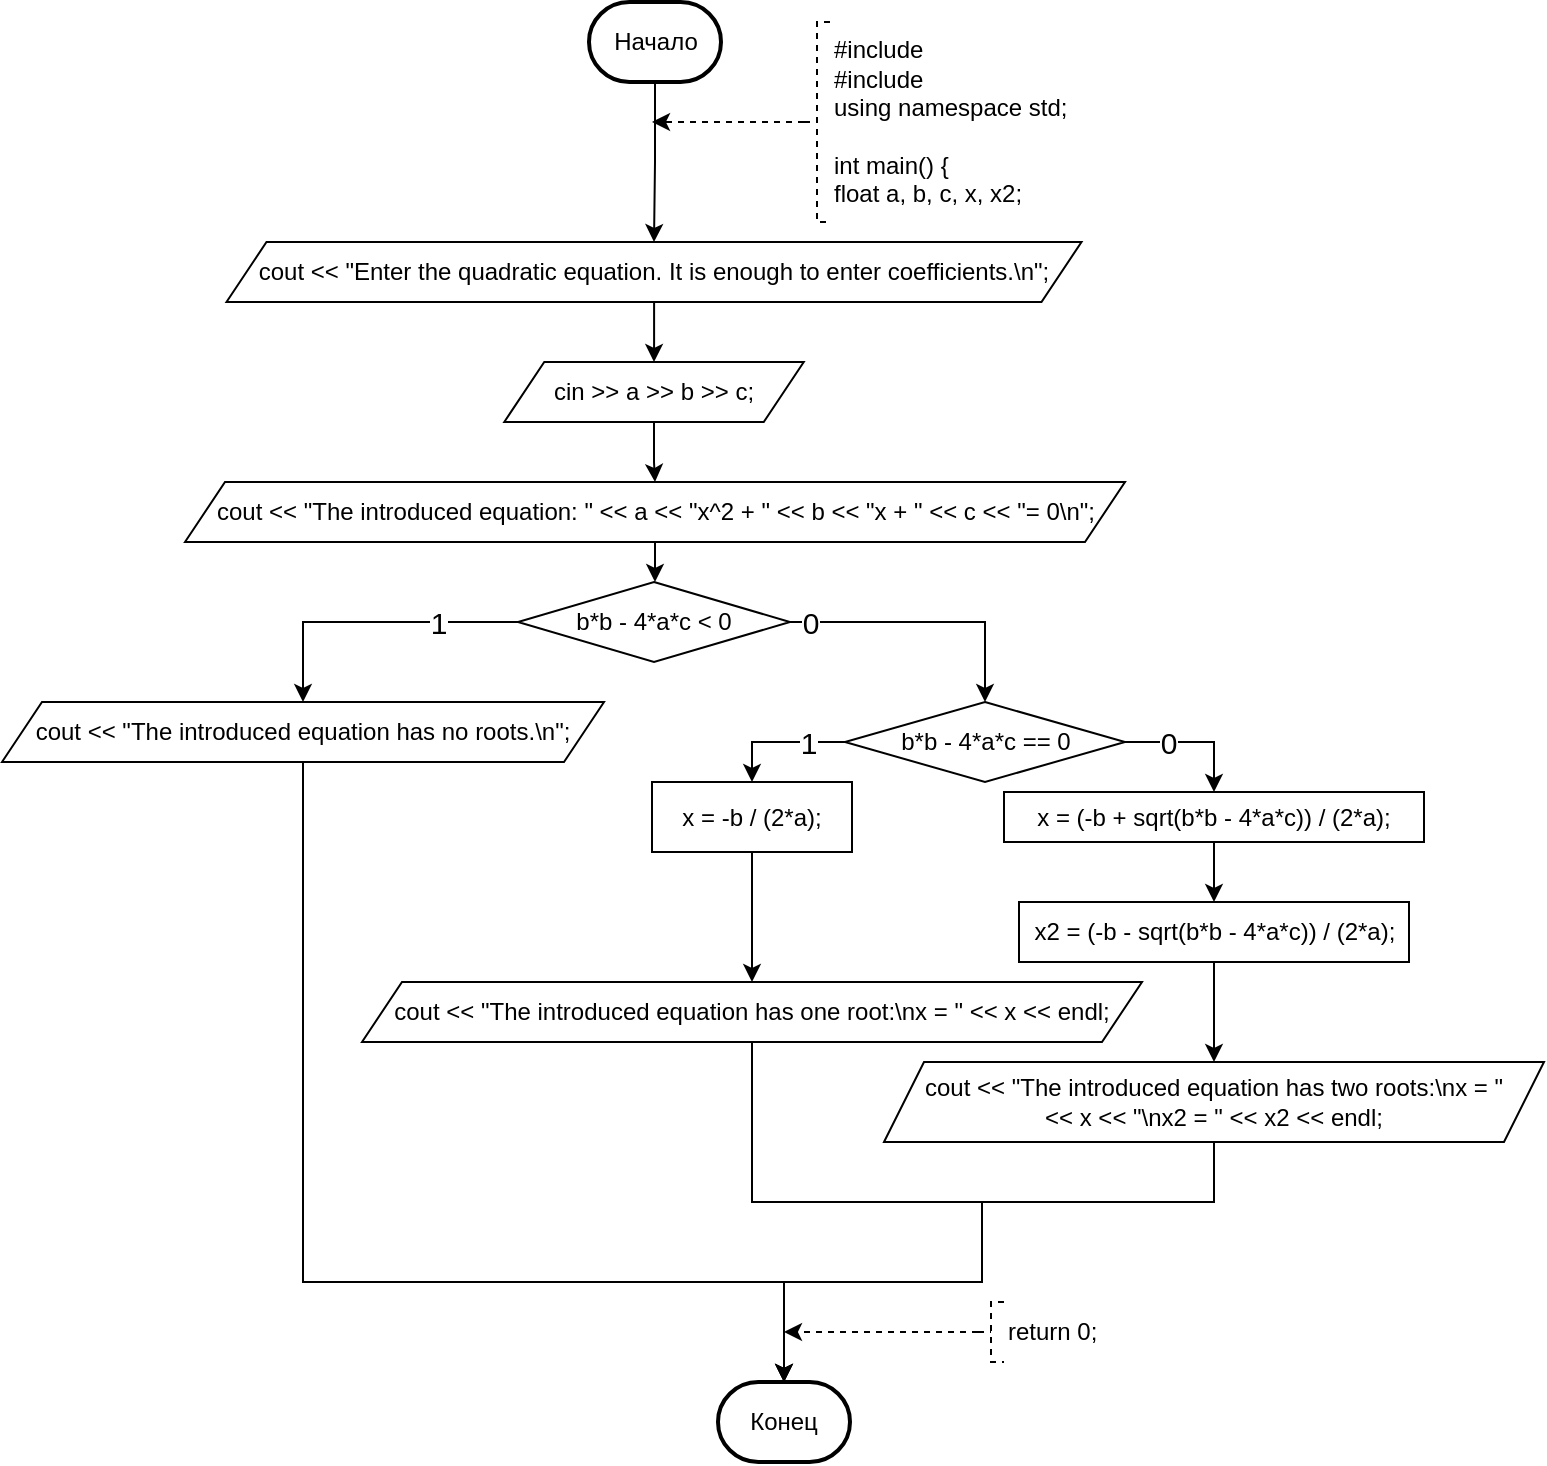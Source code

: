 <mxfile version="15.7.3" type="google"><diagram id="OzaNwEiuUDHFnu1JyMrO" name="Страница 1"><mxGraphModel dx="998" dy="588" grid="1" gridSize="10" guides="1" tooltips="1" connect="1" arrows="1" fold="1" page="1" pageScale="1" pageWidth="827" pageHeight="1169" math="0" shadow="0"><root><mxCell id="0"/><mxCell id="1" parent="0"/><mxCell id="2hexuRewNPVZ-s3IMEpA-1" style="edgeStyle=orthogonalEdgeStyle;rounded=0;orthogonalLoop=1;jettySize=auto;html=1;entryX=0.5;entryY=0;entryDx=0;entryDy=0;exitX=0.5;exitY=1;exitDx=0;exitDy=0;exitPerimeter=0;" edge="1" parent="1" source="2hexuRewNPVZ-s3IMEpA-2" target="2hexuRewNPVZ-s3IMEpA-4"><mxGeometry relative="1" as="geometry"><mxPoint x="404" y="80" as="sourcePoint"/><Array as="points"/></mxGeometry></mxCell><mxCell id="2hexuRewNPVZ-s3IMEpA-2" value="Начало" style="strokeWidth=2;html=1;shape=mxgraph.flowchart.terminator;whiteSpace=wrap;" vertex="1" parent="1"><mxGeometry x="323.5" y="40" width="66" height="40" as="geometry"/></mxCell><mxCell id="2hexuRewNPVZ-s3IMEpA-9" value="" style="edgeStyle=orthogonalEdgeStyle;rounded=0;orthogonalLoop=1;jettySize=auto;html=1;" edge="1" parent="1" source="2hexuRewNPVZ-s3IMEpA-4" target="2hexuRewNPVZ-s3IMEpA-8"><mxGeometry relative="1" as="geometry"/></mxCell><mxCell id="2hexuRewNPVZ-s3IMEpA-4" value="cout &lt;&lt; &quot;Enter the quadratic equation. It is enough to enter coefficients.\n&quot;;" style="shape=parallelogram;perimeter=parallelogramPerimeter;whiteSpace=wrap;html=1;fixedSize=1;" vertex="1" parent="1"><mxGeometry x="142.25" y="160" width="427.5" height="30" as="geometry"/></mxCell><mxCell id="2hexuRewNPVZ-s3IMEpA-5" style="edgeStyle=orthogonalEdgeStyle;rounded=0;orthogonalLoop=1;jettySize=auto;html=1;dashed=1;" edge="1" parent="1" source="2hexuRewNPVZ-s3IMEpA-6"><mxGeometry relative="1" as="geometry"><mxPoint x="355" y="100" as="targetPoint"/><Array as="points"><mxPoint x="407" y="100"/><mxPoint x="407" y="100"/></Array></mxGeometry></mxCell><mxCell id="2hexuRewNPVZ-s3IMEpA-6" value="#include &lt;br&gt;#include &lt;br&gt;using namespace std;&lt;br&gt;&lt;br&gt;int main() {&lt;br&gt;&#9;float a, b, c, x, x2;" style="strokeWidth=1;html=1;shape=mxgraph.flowchart.annotation_2;align=left;labelPosition=right;pointerEvents=1;dashed=1;" vertex="1" parent="1"><mxGeometry x="431" y="50" width="13" height="100" as="geometry"/></mxCell><mxCell id="2hexuRewNPVZ-s3IMEpA-11" value="" style="edgeStyle=orthogonalEdgeStyle;rounded=0;orthogonalLoop=1;jettySize=auto;html=1;" edge="1" parent="1" source="2hexuRewNPVZ-s3IMEpA-8" target="2hexuRewNPVZ-s3IMEpA-10"><mxGeometry relative="1" as="geometry"/></mxCell><mxCell id="2hexuRewNPVZ-s3IMEpA-8" value="cin &gt;&gt; a &gt;&gt; b &gt;&gt; c;" style="shape=parallelogram;perimeter=parallelogramPerimeter;whiteSpace=wrap;html=1;fixedSize=1;" vertex="1" parent="1"><mxGeometry x="281.13" y="220" width="149.75" height="30" as="geometry"/></mxCell><mxCell id="2hexuRewNPVZ-s3IMEpA-17" style="edgeStyle=orthogonalEdgeStyle;rounded=0;orthogonalLoop=1;jettySize=auto;html=1;entryX=0.5;entryY=0;entryDx=0;entryDy=0;" edge="1" parent="1" source="2hexuRewNPVZ-s3IMEpA-10" target="2hexuRewNPVZ-s3IMEpA-14"><mxGeometry relative="1" as="geometry"/></mxCell><mxCell id="2hexuRewNPVZ-s3IMEpA-10" value="cout &lt;&lt; &quot;The introduced equation: &quot; &lt;&lt; a &lt;&lt; &quot;x^2 + &quot; &lt;&lt; b &lt;&lt; &quot;x + &quot; &lt;&lt; c &lt;&lt; &quot;= 0\n&quot;;" style="shape=parallelogram;perimeter=parallelogramPerimeter;whiteSpace=wrap;html=1;fixedSize=1;" vertex="1" parent="1"><mxGeometry x="121.5" y="280" width="470" height="30" as="geometry"/></mxCell><mxCell id="2hexuRewNPVZ-s3IMEpA-12" value="1" style="edgeStyle=orthogonalEdgeStyle;rounded=0;orthogonalLoop=1;jettySize=auto;html=1;entryX=0.5;entryY=0;entryDx=0;entryDy=0;fontSize=15;" edge="1" parent="1" source="2hexuRewNPVZ-s3IMEpA-14" target="2hexuRewNPVZ-s3IMEpA-16"><mxGeometry x="-0.448" relative="1" as="geometry"><Array as="points"><mxPoint x="181" y="350"/></Array><mxPoint as="offset"/></mxGeometry></mxCell><mxCell id="2hexuRewNPVZ-s3IMEpA-13" value="0" style="edgeStyle=orthogonalEdgeStyle;rounded=0;orthogonalLoop=1;jettySize=auto;html=1;entryX=0.5;entryY=0;entryDx=0;entryDy=0;fontSize=15;" edge="1" parent="1" source="2hexuRewNPVZ-s3IMEpA-14" target="2hexuRewNPVZ-s3IMEpA-21"><mxGeometry x="-0.862" relative="1" as="geometry"><mxPoint x="434" y="450" as="targetPoint"/><Array as="points"><mxPoint x="522" y="350"/></Array><mxPoint as="offset"/></mxGeometry></mxCell><mxCell id="2hexuRewNPVZ-s3IMEpA-14" value="b*b - 4*a*c &lt; 0" style="rhombus;whiteSpace=wrap;html=1;" vertex="1" parent="1"><mxGeometry x="288" y="330" width="136" height="40" as="geometry"/></mxCell><mxCell id="2hexuRewNPVZ-s3IMEpA-15" style="edgeStyle=orthogonalEdgeStyle;rounded=0;orthogonalLoop=1;jettySize=auto;html=1;fontSize=12;exitX=0.5;exitY=1;exitDx=0;exitDy=0;entryX=0.5;entryY=0;entryDx=0;entryDy=0;entryPerimeter=0;" edge="1" parent="1" source="2hexuRewNPVZ-s3IMEpA-16" target="2hexuRewNPVZ-s3IMEpA-37"><mxGeometry relative="1" as="geometry"><mxPoint x="181" y="640" as="targetPoint"/><Array as="points"><mxPoint x="181" y="680"/><mxPoint x="421" y="680"/></Array></mxGeometry></mxCell><mxCell id="2hexuRewNPVZ-s3IMEpA-16" value="cout &lt;&lt; &quot;The introduced equation has no roots.\n&quot;;" style="shape=parallelogram;perimeter=parallelogramPerimeter;whiteSpace=wrap;html=1;fixedSize=1;" vertex="1" parent="1"><mxGeometry x="30" y="390" width="301" height="30" as="geometry"/></mxCell><mxCell id="2hexuRewNPVZ-s3IMEpA-19" value="1" style="edgeStyle=orthogonalEdgeStyle;rounded=0;orthogonalLoop=1;jettySize=auto;html=1;entryX=0.5;entryY=0;entryDx=0;entryDy=0;fontSize=15;startArrow=none;exitX=0;exitY=0.5;exitDx=0;exitDy=0;" edge="1" parent="1" source="2hexuRewNPVZ-s3IMEpA-21" target="2hexuRewNPVZ-s3IMEpA-24"><mxGeometry x="-0.448" relative="1" as="geometry"><Array as="points"><mxPoint x="405" y="410"/></Array><mxPoint as="offset"/></mxGeometry></mxCell><mxCell id="2hexuRewNPVZ-s3IMEpA-20" value="0" style="edgeStyle=orthogonalEdgeStyle;rounded=0;orthogonalLoop=1;jettySize=auto;html=1;fontSize=15;startArrow=none;entryX=0.5;entryY=0;entryDx=0;entryDy=0;exitX=1;exitY=0.5;exitDx=0;exitDy=0;" edge="1" parent="1" source="2hexuRewNPVZ-s3IMEpA-21" target="2hexuRewNPVZ-s3IMEpA-27"><mxGeometry x="-0.385" relative="1" as="geometry"><mxPoint x="591" y="560" as="targetPoint"/><Array as="points"><mxPoint x="636" y="410"/></Array><mxPoint as="offset"/></mxGeometry></mxCell><mxCell id="2hexuRewNPVZ-s3IMEpA-21" value="b*b - 4*a*c == 0" style="rhombus;whiteSpace=wrap;html=1;" vertex="1" parent="1"><mxGeometry x="451.5" y="390" width="140" height="40" as="geometry"/></mxCell><mxCell id="2hexuRewNPVZ-s3IMEpA-22" style="edgeStyle=orthogonalEdgeStyle;rounded=0;orthogonalLoop=1;jettySize=auto;html=1;fontSize=12;exitX=0.5;exitY=1;exitDx=0;exitDy=0;entryX=0.5;entryY=0;entryDx=0;entryDy=0;entryPerimeter=0;" edge="1" parent="1" source="2hexuRewNPVZ-s3IMEpA-23" target="2hexuRewNPVZ-s3IMEpA-37"><mxGeometry relative="1" as="geometry"><mxPoint x="520" y="680" as="targetPoint"/><Array as="points"><mxPoint x="405" y="640"/><mxPoint x="520" y="640"/><mxPoint x="520" y="680"/><mxPoint x="421" y="680"/></Array></mxGeometry></mxCell><mxCell id="2hexuRewNPVZ-s3IMEpA-23" value="cout &lt;&lt; &quot;The introduced equation has one root:\nx = &quot; &lt;&lt; x &lt;&lt; endl;" style="shape=parallelogram;perimeter=parallelogramPerimeter;whiteSpace=wrap;html=1;fixedSize=1;" vertex="1" parent="1"><mxGeometry x="210" y="530" width="390" height="30" as="geometry"/></mxCell><mxCell id="2hexuRewNPVZ-s3IMEpA-26" style="edgeStyle=orthogonalEdgeStyle;rounded=0;orthogonalLoop=1;jettySize=auto;html=1;entryX=0.5;entryY=0;entryDx=0;entryDy=0;" edge="1" parent="1" source="2hexuRewNPVZ-s3IMEpA-24" target="2hexuRewNPVZ-s3IMEpA-23"><mxGeometry relative="1" as="geometry"/></mxCell><mxCell id="2hexuRewNPVZ-s3IMEpA-24" value="x = -b / (2*a);" style="rounded=0;whiteSpace=wrap;html=1;" vertex="1" parent="1"><mxGeometry x="355" y="430" width="100" height="35" as="geometry"/></mxCell><mxCell id="2hexuRewNPVZ-s3IMEpA-30" value="" style="edgeStyle=orthogonalEdgeStyle;rounded=0;orthogonalLoop=1;jettySize=auto;html=1;" edge="1" parent="1" source="2hexuRewNPVZ-s3IMEpA-27" target="2hexuRewNPVZ-s3IMEpA-29"><mxGeometry relative="1" as="geometry"/></mxCell><mxCell id="2hexuRewNPVZ-s3IMEpA-27" value="x = (-b + sqrt(b*b - 4*a*c)) / (2*a);" style="rounded=0;whiteSpace=wrap;html=1;" vertex="1" parent="1"><mxGeometry x="531" y="435" width="210" height="25" as="geometry"/></mxCell><mxCell id="2hexuRewNPVZ-s3IMEpA-34" style="edgeStyle=orthogonalEdgeStyle;rounded=0;orthogonalLoop=1;jettySize=auto;html=1;entryX=0.5;entryY=0;entryDx=0;entryDy=0;" edge="1" parent="1" source="2hexuRewNPVZ-s3IMEpA-29" target="2hexuRewNPVZ-s3IMEpA-33"><mxGeometry relative="1" as="geometry"/></mxCell><mxCell id="2hexuRewNPVZ-s3IMEpA-29" value="x2 = (-b - sqrt(b*b - 4*a*c)) / (2*a);" style="whiteSpace=wrap;html=1;rounded=0;" vertex="1" parent="1"><mxGeometry x="538.5" y="490" width="195" height="30" as="geometry"/></mxCell><mxCell id="2hexuRewNPVZ-s3IMEpA-35" style="edgeStyle=orthogonalEdgeStyle;rounded=0;orthogonalLoop=1;jettySize=auto;html=1;entryX=0.5;entryY=0;entryDx=0;entryDy=0;entryPerimeter=0;" edge="1" parent="1" source="2hexuRewNPVZ-s3IMEpA-33" target="2hexuRewNPVZ-s3IMEpA-37"><mxGeometry relative="1" as="geometry"><mxPoint x="520" y="680" as="targetPoint"/><Array as="points"><mxPoint x="636" y="640"/><mxPoint x="520" y="640"/><mxPoint x="520" y="680"/><mxPoint x="421" y="680"/></Array></mxGeometry></mxCell><mxCell id="2hexuRewNPVZ-s3IMEpA-33" value="cout &amp;lt;&amp;lt; &quot;The introduced equation has two roots:\nx = &quot; &lt;br&gt;&amp;lt;&amp;lt; x&amp;nbsp;&amp;lt;&amp;lt; &quot;\nx2 = &quot; &amp;lt;&amp;lt; x2 &amp;lt;&amp;lt; endl;" style="shape=parallelogram;perimeter=parallelogramPerimeter;whiteSpace=wrap;html=1;fixedSize=1;" vertex="1" parent="1"><mxGeometry x="471" y="570" width="330" height="40" as="geometry"/></mxCell><mxCell id="2hexuRewNPVZ-s3IMEpA-37" value="Конец" style="strokeWidth=2;html=1;shape=mxgraph.flowchart.terminator;whiteSpace=wrap;" vertex="1" parent="1"><mxGeometry x="388" y="730" width="66" height="40" as="geometry"/></mxCell><mxCell id="2hexuRewNPVZ-s3IMEpA-38" style="edgeStyle=orthogonalEdgeStyle;rounded=0;orthogonalLoop=1;jettySize=auto;html=1;exitX=0;exitY=0.5;exitDx=0;exitDy=0;exitPerimeter=0;dashed=1;" edge="1" parent="1" source="2hexuRewNPVZ-s3IMEpA-39"><mxGeometry relative="1" as="geometry"><mxPoint x="421" y="705" as="targetPoint"/><mxPoint x="511" y="780" as="sourcePoint"/></mxGeometry></mxCell><mxCell id="2hexuRewNPVZ-s3IMEpA-39" value="return 0;" style="strokeWidth=1;html=1;shape=mxgraph.flowchart.annotation_2;align=left;labelPosition=right;pointerEvents=1;dashed=1;" vertex="1" parent="1"><mxGeometry x="518" y="690" width="13" height="30" as="geometry"/></mxCell></root></mxGraphModel></diagram></mxfile>